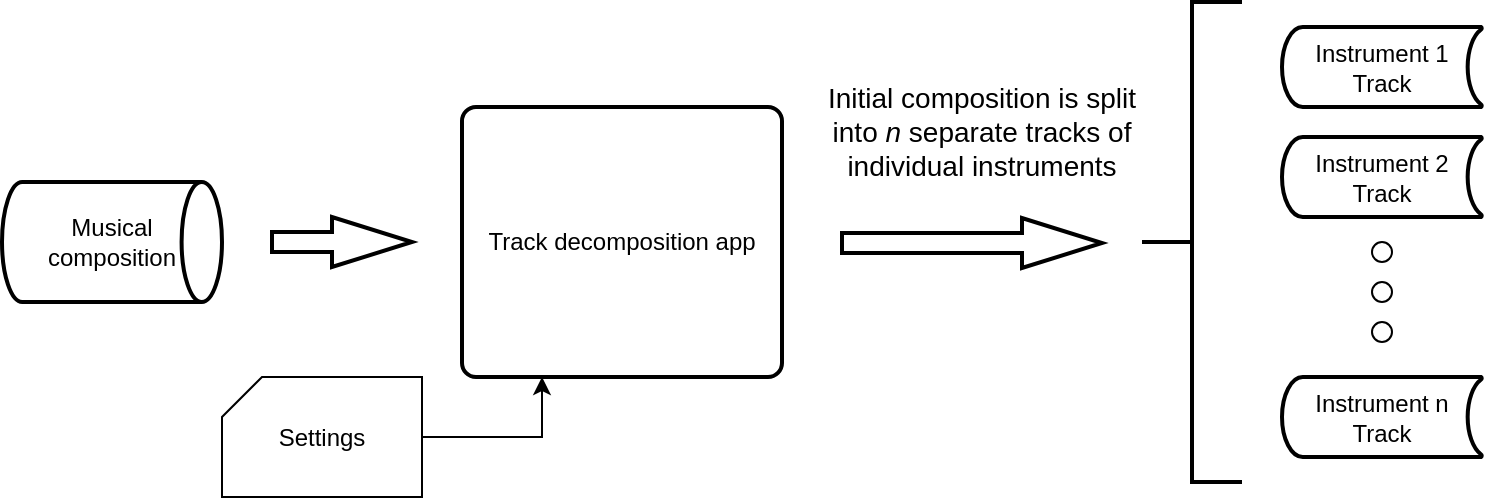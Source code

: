 <mxfile version="12.4.0" type="device" pages="1"><diagram id="4TbKZQY8sgBK_vpLRL-o" name="Page-1"><mxGraphModel dx="1422" dy="745" grid="1" gridSize="10" guides="1" tooltips="1" connect="1" arrows="1" fold="1" page="1" pageScale="1" pageWidth="827" pageHeight="1169" math="0" shadow="0"><root><mxCell id="0"/><mxCell id="1" parent="0"/><mxCell id="1kOZvD2Ljf_uXhcRmeDw-1" value="Musical composition" style="strokeWidth=2;html=1;shape=mxgraph.flowchart.direct_data;whiteSpace=wrap;align=center;" vertex="1" parent="1"><mxGeometry x="50" y="300" width="110" height="60" as="geometry"/></mxCell><mxCell id="1kOZvD2Ljf_uXhcRmeDw-2" value="" style="verticalLabelPosition=bottom;verticalAlign=top;html=1;strokeWidth=2;shape=mxgraph.arrows2.arrow;dy=0.6;dx=40;notch=0;" vertex="1" parent="1"><mxGeometry x="185" y="317.5" width="70" height="25" as="geometry"/></mxCell><mxCell id="1kOZvD2Ljf_uXhcRmeDw-15" style="edgeStyle=orthogonalEdgeStyle;rounded=0;orthogonalLoop=1;jettySize=auto;html=1;entryX=0.25;entryY=1;entryDx=0;entryDy=0;" edge="1" parent="1" source="1kOZvD2Ljf_uXhcRmeDw-14" target="1kOZvD2Ljf_uXhcRmeDw-17"><mxGeometry relative="1" as="geometry"><mxPoint x="295" y="384" as="targetPoint"/></mxGeometry></mxCell><mxCell id="1kOZvD2Ljf_uXhcRmeDw-14" value="Settings" style="verticalLabelPosition=middle;verticalAlign=middle;html=1;shape=card;whiteSpace=wrap;size=20;arcSize=12;labelPosition=center;align=center;" vertex="1" parent="1"><mxGeometry x="160" y="397.5" width="100" height="60" as="geometry"/></mxCell><mxCell id="1kOZvD2Ljf_uXhcRmeDw-16" value="" style="verticalLabelPosition=bottom;verticalAlign=top;html=1;strokeWidth=2;shape=mxgraph.arrows2.arrow;dy=0.6;dx=40;notch=0;" vertex="1" parent="1"><mxGeometry x="470" y="318" width="130" height="25" as="geometry"/></mxCell><mxCell id="1kOZvD2Ljf_uXhcRmeDw-17" value="&lt;span style=&quot;white-space: normal&quot;&gt;Track decomposition app&lt;/span&gt;" style="rounded=1;whiteSpace=wrap;html=1;absoluteArcSize=1;arcSize=14;strokeWidth=2;" vertex="1" parent="1"><mxGeometry x="280" y="262.5" width="160" height="135" as="geometry"/></mxCell><mxCell id="1kOZvD2Ljf_uXhcRmeDw-19" value="" style="strokeWidth=2;html=1;shape=mxgraph.flowchart.annotation_2;align=left;labelPosition=right;pointerEvents=1;" vertex="1" parent="1"><mxGeometry x="620" y="210" width="50" height="240" as="geometry"/></mxCell><mxCell id="1kOZvD2Ljf_uXhcRmeDw-20" value="Instrument 1 Track" style="strokeWidth=2;html=1;shape=mxgraph.flowchart.stored_data;whiteSpace=wrap;" vertex="1" parent="1"><mxGeometry x="690" y="222.5" width="100" height="40" as="geometry"/></mxCell><mxCell id="1kOZvD2Ljf_uXhcRmeDw-21" value="Instrument 2 Track" style="strokeWidth=2;html=1;shape=mxgraph.flowchart.stored_data;whiteSpace=wrap;" vertex="1" parent="1"><mxGeometry x="690" y="277.5" width="100" height="40" as="geometry"/></mxCell><mxCell id="1kOZvD2Ljf_uXhcRmeDw-22" value="Instrument n Track" style="strokeWidth=2;html=1;shape=mxgraph.flowchart.stored_data;whiteSpace=wrap;" vertex="1" parent="1"><mxGeometry x="690" y="397.5" width="100" height="40" as="geometry"/></mxCell><mxCell id="1kOZvD2Ljf_uXhcRmeDw-26" value="" style="ellipse;whiteSpace=wrap;html=1;aspect=fixed;" vertex="1" parent="1"><mxGeometry x="735" y="330" width="10" height="10" as="geometry"/></mxCell><mxCell id="1kOZvD2Ljf_uXhcRmeDw-27" value="" style="ellipse;whiteSpace=wrap;html=1;aspect=fixed;" vertex="1" parent="1"><mxGeometry x="735" y="350" width="10" height="10" as="geometry"/></mxCell><mxCell id="1kOZvD2Ljf_uXhcRmeDw-28" value="" style="ellipse;whiteSpace=wrap;html=1;aspect=fixed;" vertex="1" parent="1"><mxGeometry x="735" y="370" width="10" height="10" as="geometry"/></mxCell><mxCell id="1kOZvD2Ljf_uXhcRmeDw-30" value="Initial composition is split into &lt;i&gt;n&lt;/i&gt; separate tracks of individual instruments" style="text;html=1;strokeColor=none;fillColor=none;align=center;verticalAlign=middle;whiteSpace=wrap;rounded=0;fontSize=14;" vertex="1" parent="1"><mxGeometry x="450" y="230" width="180" height="90" as="geometry"/></mxCell></root></mxGraphModel></diagram></mxfile>